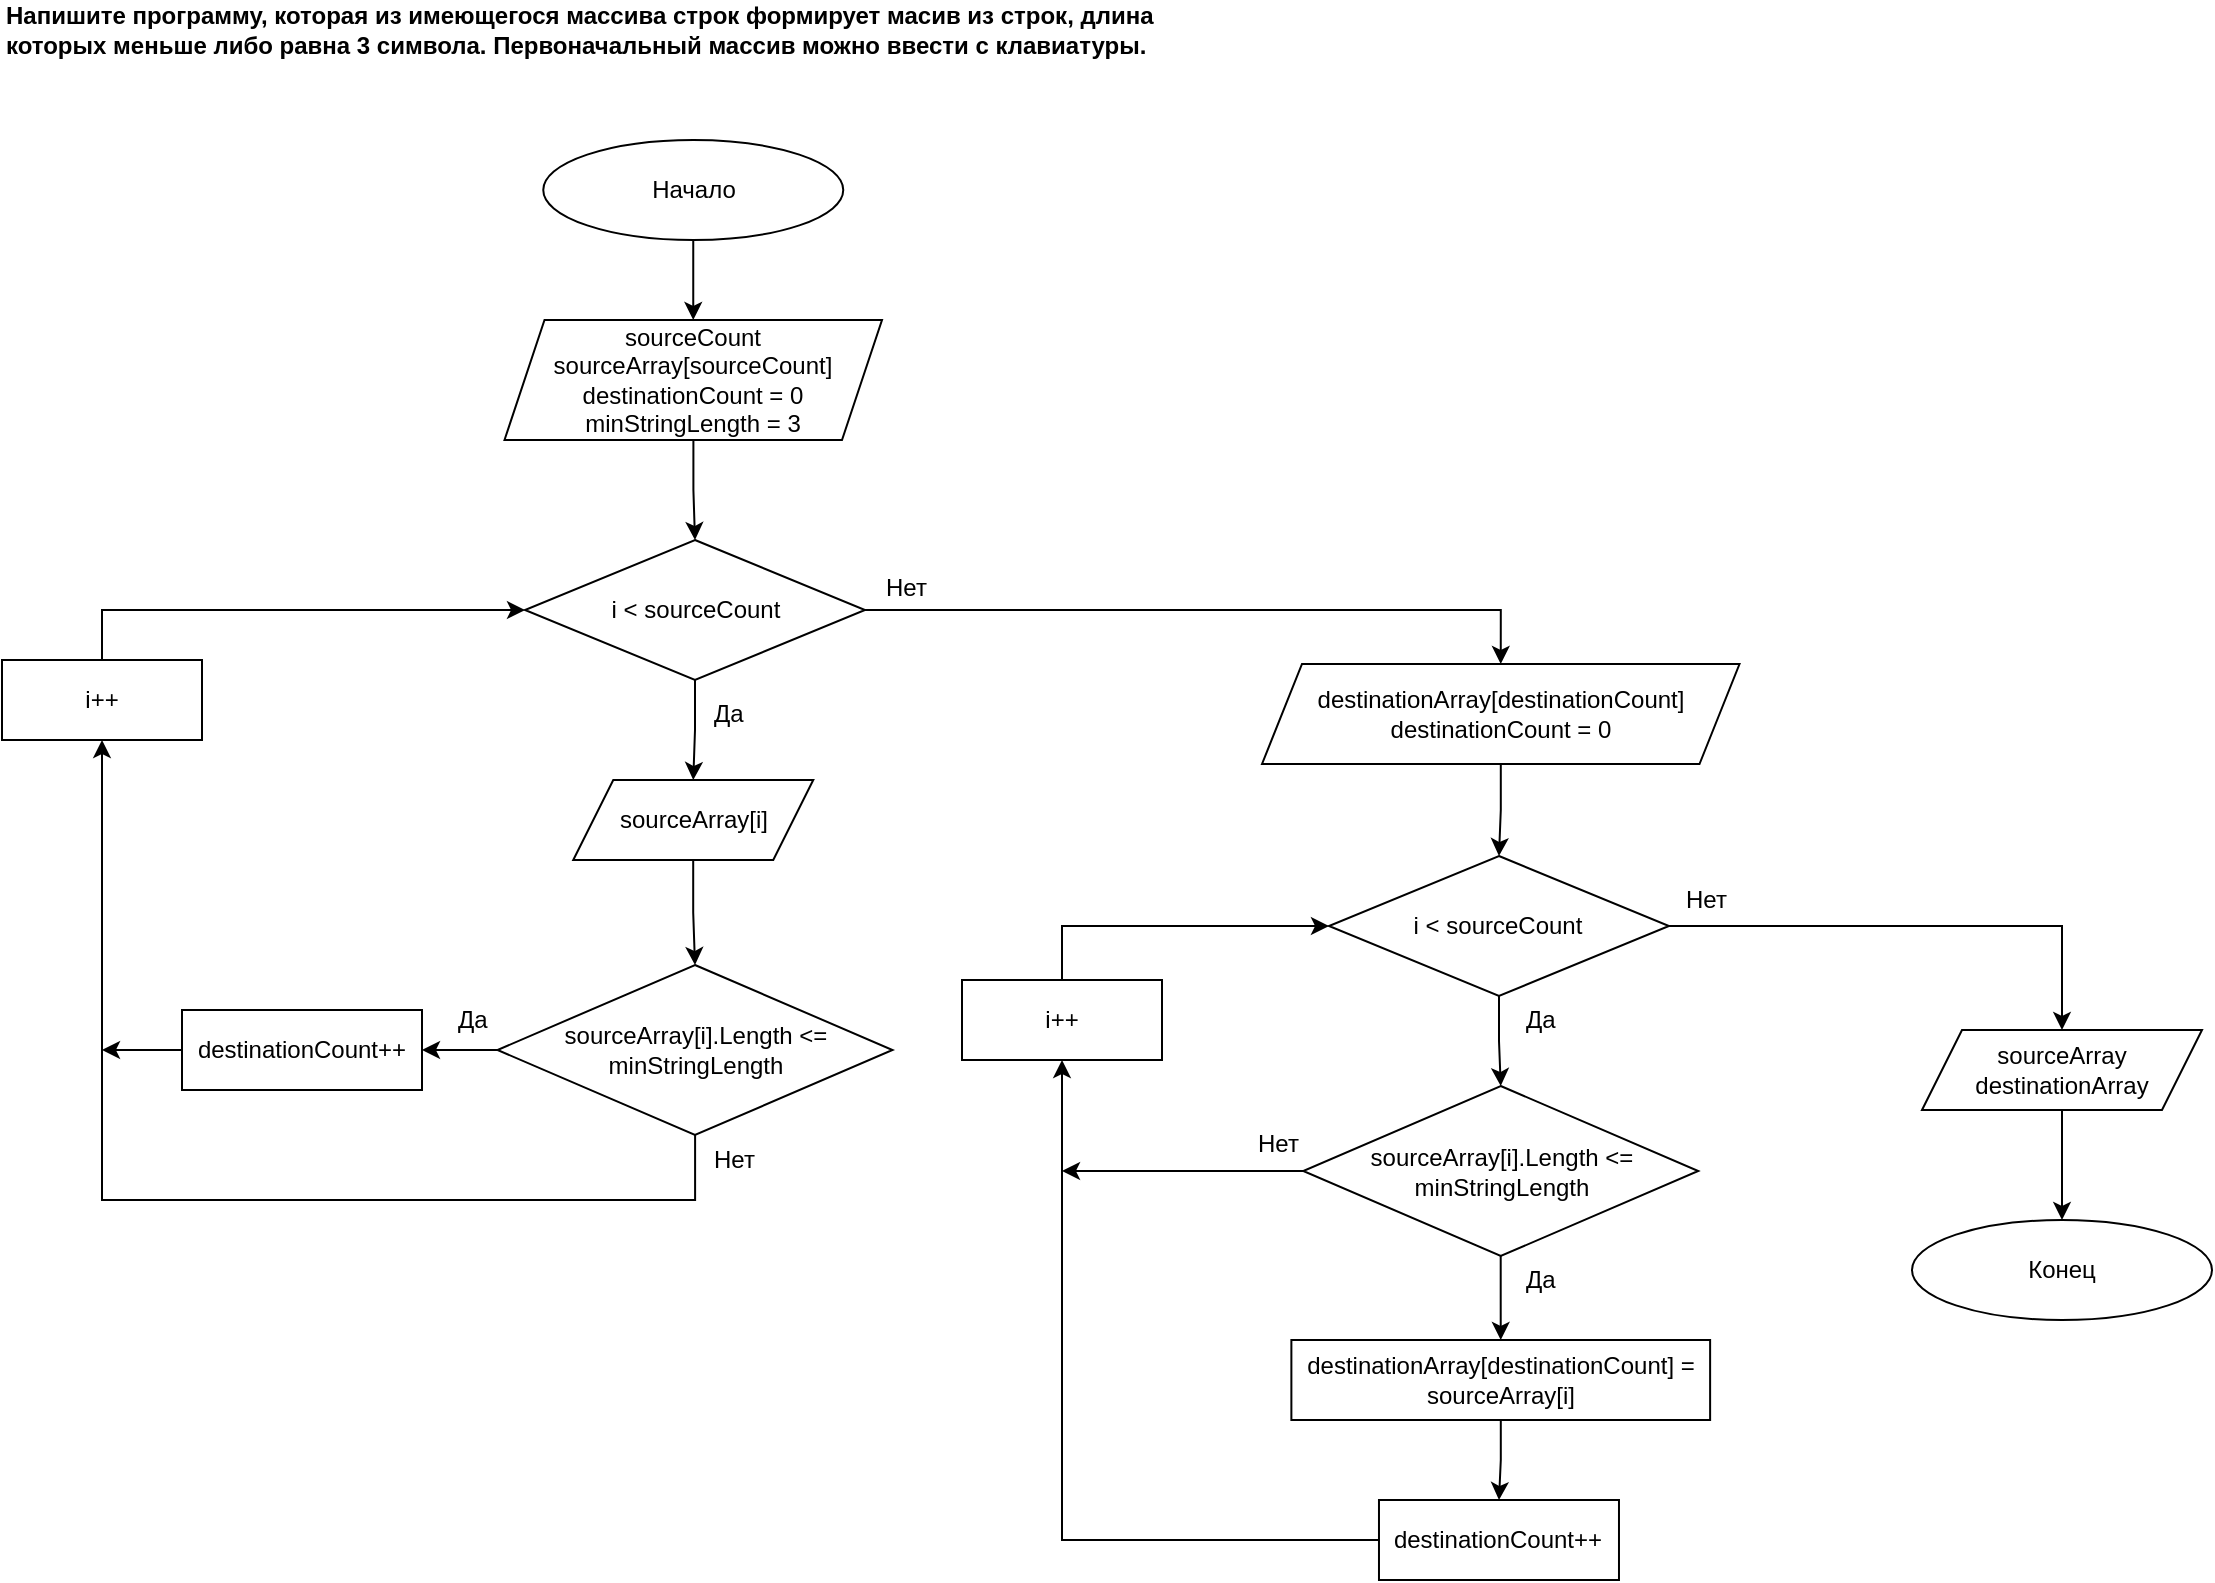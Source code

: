 <mxfile version="20.2.8" type="device"><diagram id="1IwMhlyp68wSrs5yrw75" name="Страница 1"><mxGraphModel dx="1422" dy="940" grid="1" gridSize="10" guides="1" tooltips="1" connect="1" arrows="1" fold="1" page="1" pageScale="1" pageWidth="827" pageHeight="1169" math="0" shadow="0"><root><mxCell id="0"/><mxCell id="1" parent="0"/><mxCell id="3oO1CjVQMjfCpDvJuUSx-1" value="&lt;b&gt;Напишите программу, которая из имеющегося массива строк формирует масив из строк, длина&lt;br&gt;которых меньше либо равна 3 символа. Первоначальный массив можно ввести с клавиатуры.&lt;/b&gt;" style="text;html=1;strokeColor=none;fillColor=none;align=left;verticalAlign=middle;whiteSpace=wrap;rounded=0;" vertex="1" parent="1"><mxGeometry x="30" y="30" width="660" height="30" as="geometry"/></mxCell><mxCell id="3oO1CjVQMjfCpDvJuUSx-16" style="edgeStyle=orthogonalEdgeStyle;rounded=0;orthogonalLoop=1;jettySize=auto;html=1;entryX=0.5;entryY=0;entryDx=0;entryDy=0;" edge="1" parent="1" source="3oO1CjVQMjfCpDvJuUSx-2" target="3oO1CjVQMjfCpDvJuUSx-3"><mxGeometry relative="1" as="geometry"/></mxCell><mxCell id="3oO1CjVQMjfCpDvJuUSx-2" value="Начало" style="ellipse;whiteSpace=wrap;html=1;" vertex="1" parent="1"><mxGeometry x="300.63" y="100" width="150" height="50" as="geometry"/></mxCell><mxCell id="3oO1CjVQMjfCpDvJuUSx-15" style="edgeStyle=orthogonalEdgeStyle;rounded=0;orthogonalLoop=1;jettySize=auto;html=1;entryX=0.5;entryY=0;entryDx=0;entryDy=0;" edge="1" parent="1" source="3oO1CjVQMjfCpDvJuUSx-3" target="3oO1CjVQMjfCpDvJuUSx-4"><mxGeometry relative="1" as="geometry"/></mxCell><mxCell id="3oO1CjVQMjfCpDvJuUSx-3" value="&lt;div&gt;sourceCount&lt;/div&gt;&lt;div&gt;sourceArray[sourceCount]&lt;br&gt;&lt;/div&gt;&lt;div&gt;destinationCount = 0&lt;/div&gt;&lt;div&gt;minStringLength = 3&lt;br&gt;&lt;/div&gt;" style="shape=parallelogram;perimeter=parallelogramPerimeter;whiteSpace=wrap;html=1;fixedSize=1;" vertex="1" parent="1"><mxGeometry x="281.25" y="190" width="188.75" height="60" as="geometry"/></mxCell><mxCell id="3oO1CjVQMjfCpDvJuUSx-19" style="edgeStyle=orthogonalEdgeStyle;rounded=0;orthogonalLoop=1;jettySize=auto;html=1;entryX=0.5;entryY=0;entryDx=0;entryDy=0;" edge="1" parent="1" source="3oO1CjVQMjfCpDvJuUSx-4" target="3oO1CjVQMjfCpDvJuUSx-5"><mxGeometry relative="1" as="geometry"/></mxCell><mxCell id="3oO1CjVQMjfCpDvJuUSx-33" style="edgeStyle=orthogonalEdgeStyle;rounded=0;orthogonalLoop=1;jettySize=auto;html=1;entryX=0.5;entryY=0;entryDx=0;entryDy=0;" edge="1" parent="1" source="3oO1CjVQMjfCpDvJuUSx-4" target="3oO1CjVQMjfCpDvJuUSx-11"><mxGeometry relative="1" as="geometry"/></mxCell><mxCell id="3oO1CjVQMjfCpDvJuUSx-4" value="i &amp;lt; sourceCount" style="rhombus;whiteSpace=wrap;html=1;" vertex="1" parent="1"><mxGeometry x="291.5" y="300" width="170" height="70" as="geometry"/></mxCell><mxCell id="3oO1CjVQMjfCpDvJuUSx-21" style="edgeStyle=orthogonalEdgeStyle;rounded=0;orthogonalLoop=1;jettySize=auto;html=1;entryX=0.5;entryY=0;entryDx=0;entryDy=0;" edge="1" parent="1" source="3oO1CjVQMjfCpDvJuUSx-5" target="3oO1CjVQMjfCpDvJuUSx-6"><mxGeometry relative="1" as="geometry"/></mxCell><mxCell id="3oO1CjVQMjfCpDvJuUSx-5" value="sourceArray[i]" style="shape=parallelogram;perimeter=parallelogramPerimeter;whiteSpace=wrap;html=1;fixedSize=1;" vertex="1" parent="1"><mxGeometry x="315.63" y="420" width="120" height="40" as="geometry"/></mxCell><mxCell id="3oO1CjVQMjfCpDvJuUSx-22" value="" style="edgeStyle=orthogonalEdgeStyle;rounded=0;orthogonalLoop=1;jettySize=auto;html=1;" edge="1" parent="1" source="3oO1CjVQMjfCpDvJuUSx-6" target="3oO1CjVQMjfCpDvJuUSx-8"><mxGeometry relative="1" as="geometry"/></mxCell><mxCell id="3oO1CjVQMjfCpDvJuUSx-23" style="edgeStyle=orthogonalEdgeStyle;rounded=0;orthogonalLoop=1;jettySize=auto;html=1;entryX=0.5;entryY=1;entryDx=0;entryDy=0;" edge="1" parent="1" source="3oO1CjVQMjfCpDvJuUSx-6" target="3oO1CjVQMjfCpDvJuUSx-9"><mxGeometry relative="1" as="geometry"><Array as="points"><mxPoint x="377" y="630"/><mxPoint x="80" y="630"/></Array></mxGeometry></mxCell><mxCell id="3oO1CjVQMjfCpDvJuUSx-6" value="sourceArray[i].Length &amp;lt;= minStringLength" style="rhombus;whiteSpace=wrap;html=1;" vertex="1" parent="1"><mxGeometry x="277.75" y="512.5" width="197.5" height="85" as="geometry"/></mxCell><mxCell id="3oO1CjVQMjfCpDvJuUSx-24" style="edgeStyle=orthogonalEdgeStyle;rounded=0;orthogonalLoop=1;jettySize=auto;html=1;" edge="1" parent="1" source="3oO1CjVQMjfCpDvJuUSx-8"><mxGeometry relative="1" as="geometry"><mxPoint x="80" y="555" as="targetPoint"/></mxGeometry></mxCell><mxCell id="3oO1CjVQMjfCpDvJuUSx-8" value="destinationCount++" style="rounded=0;whiteSpace=wrap;html=1;" vertex="1" parent="1"><mxGeometry x="120" y="535" width="120" height="40" as="geometry"/></mxCell><mxCell id="3oO1CjVQMjfCpDvJuUSx-25" style="edgeStyle=orthogonalEdgeStyle;rounded=0;orthogonalLoop=1;jettySize=auto;html=1;" edge="1" parent="1" source="3oO1CjVQMjfCpDvJuUSx-9" target="3oO1CjVQMjfCpDvJuUSx-4"><mxGeometry relative="1" as="geometry"><Array as="points"><mxPoint x="80" y="335"/></Array></mxGeometry></mxCell><mxCell id="3oO1CjVQMjfCpDvJuUSx-9" value="i++" style="rounded=0;whiteSpace=wrap;html=1;" vertex="1" parent="1"><mxGeometry x="30" y="360" width="100" height="40" as="geometry"/></mxCell><mxCell id="3oO1CjVQMjfCpDvJuUSx-35" style="edgeStyle=orthogonalEdgeStyle;rounded=0;orthogonalLoop=1;jettySize=auto;html=1;entryX=0.5;entryY=0;entryDx=0;entryDy=0;" edge="1" parent="1" source="3oO1CjVQMjfCpDvJuUSx-11" target="3oO1CjVQMjfCpDvJuUSx-26"><mxGeometry relative="1" as="geometry"/></mxCell><mxCell id="3oO1CjVQMjfCpDvJuUSx-11" value="&lt;div&gt;destinationArray[destinationCount]&lt;/div&gt;&lt;div&gt;destinationCount = 0&lt;/div&gt;" style="shape=parallelogram;perimeter=parallelogramPerimeter;whiteSpace=wrap;html=1;fixedSize=1;" vertex="1" parent="1"><mxGeometry x="660" y="362" width="238.75" height="50" as="geometry"/></mxCell><mxCell id="3oO1CjVQMjfCpDvJuUSx-37" style="edgeStyle=orthogonalEdgeStyle;rounded=0;orthogonalLoop=1;jettySize=auto;html=1;entryX=0.5;entryY=0;entryDx=0;entryDy=0;" edge="1" parent="1" source="3oO1CjVQMjfCpDvJuUSx-26" target="3oO1CjVQMjfCpDvJuUSx-27"><mxGeometry relative="1" as="geometry"/></mxCell><mxCell id="3oO1CjVQMjfCpDvJuUSx-46" style="edgeStyle=orthogonalEdgeStyle;rounded=0;orthogonalLoop=1;jettySize=auto;html=1;entryX=0.5;entryY=0;entryDx=0;entryDy=0;" edge="1" parent="1" source="3oO1CjVQMjfCpDvJuUSx-26" target="3oO1CjVQMjfCpDvJuUSx-45"><mxGeometry relative="1" as="geometry"/></mxCell><mxCell id="3oO1CjVQMjfCpDvJuUSx-26" value="i &amp;lt; sourceCount" style="rhombus;whiteSpace=wrap;html=1;" vertex="1" parent="1"><mxGeometry x="693.49" y="458" width="170" height="70" as="geometry"/></mxCell><mxCell id="3oO1CjVQMjfCpDvJuUSx-40" style="edgeStyle=orthogonalEdgeStyle;rounded=0;orthogonalLoop=1;jettySize=auto;html=1;entryX=0.5;entryY=0;entryDx=0;entryDy=0;" edge="1" parent="1" source="3oO1CjVQMjfCpDvJuUSx-27" target="3oO1CjVQMjfCpDvJuUSx-31"><mxGeometry relative="1" as="geometry"/></mxCell><mxCell id="3oO1CjVQMjfCpDvJuUSx-44" style="edgeStyle=orthogonalEdgeStyle;rounded=0;orthogonalLoop=1;jettySize=auto;html=1;" edge="1" parent="1" source="3oO1CjVQMjfCpDvJuUSx-27"><mxGeometry relative="1" as="geometry"><mxPoint x="560" y="615.5" as="targetPoint"/></mxGeometry></mxCell><mxCell id="3oO1CjVQMjfCpDvJuUSx-27" value="sourceArray[i].Length &amp;lt;= minStringLength" style="rhombus;whiteSpace=wrap;html=1;" vertex="1" parent="1"><mxGeometry x="680.62" y="573" width="197.5" height="85" as="geometry"/></mxCell><mxCell id="3oO1CjVQMjfCpDvJuUSx-51" style="edgeStyle=orthogonalEdgeStyle;rounded=0;orthogonalLoop=1;jettySize=auto;html=1;entryX=0.5;entryY=1;entryDx=0;entryDy=0;" edge="1" parent="1" source="3oO1CjVQMjfCpDvJuUSx-30" target="3oO1CjVQMjfCpDvJuUSx-50"><mxGeometry relative="1" as="geometry"/></mxCell><mxCell id="3oO1CjVQMjfCpDvJuUSx-30" value="destinationCount++" style="rounded=0;whiteSpace=wrap;html=1;" vertex="1" parent="1"><mxGeometry x="718.49" y="780" width="120" height="40" as="geometry"/></mxCell><mxCell id="3oO1CjVQMjfCpDvJuUSx-41" value="" style="edgeStyle=orthogonalEdgeStyle;rounded=0;orthogonalLoop=1;jettySize=auto;html=1;" edge="1" parent="1" source="3oO1CjVQMjfCpDvJuUSx-31" target="3oO1CjVQMjfCpDvJuUSx-30"><mxGeometry relative="1" as="geometry"/></mxCell><mxCell id="3oO1CjVQMjfCpDvJuUSx-31" value="destinationArray[destinationCount] = sourceArray[i]" style="rounded=0;whiteSpace=wrap;html=1;" vertex="1" parent="1"><mxGeometry x="674.69" y="700" width="209.37" height="40" as="geometry"/></mxCell><mxCell id="3oO1CjVQMjfCpDvJuUSx-49" value="" style="edgeStyle=orthogonalEdgeStyle;rounded=0;orthogonalLoop=1;jettySize=auto;html=1;" edge="1" parent="1" source="3oO1CjVQMjfCpDvJuUSx-45" target="3oO1CjVQMjfCpDvJuUSx-47"><mxGeometry relative="1" as="geometry"/></mxCell><mxCell id="3oO1CjVQMjfCpDvJuUSx-45" value="&lt;div&gt;sourceArray&lt;/div&gt;&lt;div&gt;destinationArray&lt;/div&gt;" style="shape=parallelogram;perimeter=parallelogramPerimeter;whiteSpace=wrap;html=1;fixedSize=1;" vertex="1" parent="1"><mxGeometry x="990" y="545" width="140" height="40" as="geometry"/></mxCell><mxCell id="3oO1CjVQMjfCpDvJuUSx-47" value="Конец" style="ellipse;whiteSpace=wrap;html=1;" vertex="1" parent="1"><mxGeometry x="985" y="640" width="150" height="50" as="geometry"/></mxCell><mxCell id="3oO1CjVQMjfCpDvJuUSx-52" style="edgeStyle=orthogonalEdgeStyle;rounded=0;orthogonalLoop=1;jettySize=auto;html=1;entryX=0;entryY=0.5;entryDx=0;entryDy=0;" edge="1" parent="1" source="3oO1CjVQMjfCpDvJuUSx-50" target="3oO1CjVQMjfCpDvJuUSx-26"><mxGeometry relative="1" as="geometry"><Array as="points"><mxPoint x="560" y="493"/></Array></mxGeometry></mxCell><mxCell id="3oO1CjVQMjfCpDvJuUSx-50" value="i++" style="rounded=0;whiteSpace=wrap;html=1;" vertex="1" parent="1"><mxGeometry x="510" y="520" width="100" height="40" as="geometry"/></mxCell><mxCell id="3oO1CjVQMjfCpDvJuUSx-53" value="Нет" style="text;html=1;strokeColor=none;fillColor=none;align=left;verticalAlign=middle;whiteSpace=wrap;rounded=0;" vertex="1" parent="1"><mxGeometry x="470" y="314" width="60" height="20" as="geometry"/></mxCell><mxCell id="3oO1CjVQMjfCpDvJuUSx-54" value="&lt;div align=&quot;left&quot;&gt;Да&lt;/div&gt;" style="text;html=1;strokeColor=none;fillColor=none;align=left;verticalAlign=middle;whiteSpace=wrap;rounded=0;" vertex="1" parent="1"><mxGeometry x="384" y="377" width="60" height="20" as="geometry"/></mxCell><mxCell id="3oO1CjVQMjfCpDvJuUSx-55" value="&lt;div align=&quot;left&quot;&gt;Да&lt;/div&gt;" style="text;html=1;strokeColor=none;fillColor=none;align=left;verticalAlign=middle;whiteSpace=wrap;rounded=0;" vertex="1" parent="1"><mxGeometry x="255.63" y="530" width="60" height="20" as="geometry"/></mxCell><mxCell id="3oO1CjVQMjfCpDvJuUSx-56" value="Нет" style="text;html=1;strokeColor=none;fillColor=none;align=left;verticalAlign=middle;whiteSpace=wrap;rounded=0;" vertex="1" parent="1"><mxGeometry x="384" y="599.5" width="60" height="20" as="geometry"/></mxCell><mxCell id="3oO1CjVQMjfCpDvJuUSx-57" value="Нет" style="text;html=1;strokeColor=none;fillColor=none;align=left;verticalAlign=middle;whiteSpace=wrap;rounded=0;" vertex="1" parent="1"><mxGeometry x="870" y="470" width="60" height="20" as="geometry"/></mxCell><mxCell id="3oO1CjVQMjfCpDvJuUSx-59" value="Нет" style="text;html=1;strokeColor=none;fillColor=none;align=left;verticalAlign=middle;whiteSpace=wrap;rounded=0;" vertex="1" parent="1"><mxGeometry x="656" y="592" width="60" height="20" as="geometry"/></mxCell><mxCell id="3oO1CjVQMjfCpDvJuUSx-60" value="Да" style="text;html=1;strokeColor=none;fillColor=none;align=left;verticalAlign=middle;whiteSpace=wrap;rounded=0;" vertex="1" parent="1"><mxGeometry x="790" y="530" width="60" height="20" as="geometry"/></mxCell><mxCell id="3oO1CjVQMjfCpDvJuUSx-61" value="Да" style="text;html=1;strokeColor=none;fillColor=none;align=left;verticalAlign=middle;whiteSpace=wrap;rounded=0;" vertex="1" parent="1"><mxGeometry x="790" y="660" width="60" height="20" as="geometry"/></mxCell></root></mxGraphModel></diagram></mxfile>